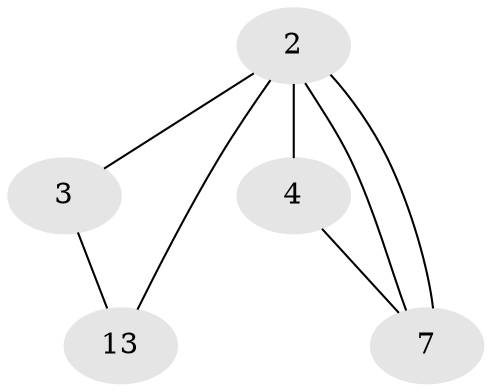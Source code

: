 // Generated by graph-tools (version 1.1) at 2025/46/02/15/25 05:46:28]
// undirected, 5 vertices, 7 edges
graph export_dot {
graph [start="1"]
  node [color=gray90,style=filled];
  2 [super="+1+5+6+9+11+15+16"];
  3 [super="+11+12"];
  4 [super="+8+10+14+18"];
  7 [super="+1+20"];
  13 [super="+19"];
  2 -- 3;
  2 -- 4;
  2 -- 7;
  2 -- 7;
  2 -- 13;
  3 -- 13;
  4 -- 7;
}
